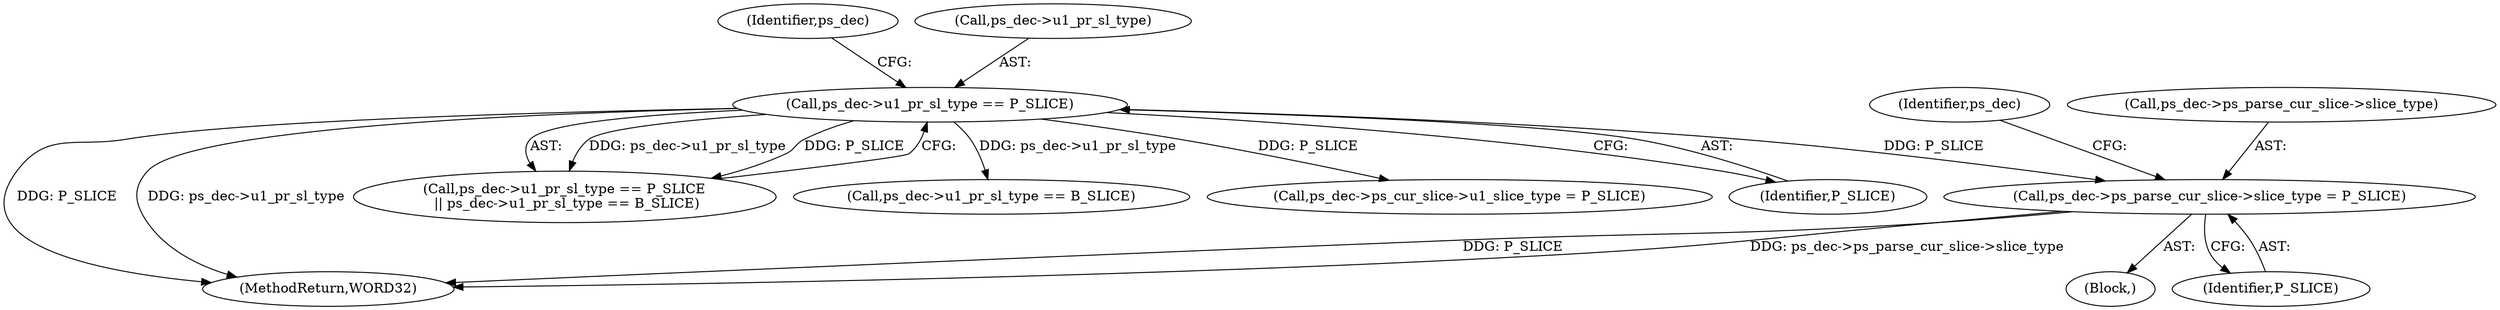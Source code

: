 digraph "0_Android_4a524d3a8ae9aa20c36430008e6bd429443f8f1d_1@pointer" {
"1000861" [label="(Call,ps_dec->ps_parse_cur_slice->slice_type = P_SLICE)"];
"1000573" [label="(Call,ps_dec->u1_pr_sl_type == P_SLICE)"];
"1000861" [label="(Call,ps_dec->ps_parse_cur_slice->slice_type = P_SLICE)"];
"1000577" [label="(Identifier,P_SLICE)"];
"1000580" [label="(Identifier,ps_dec)"];
"1000867" [label="(Identifier,P_SLICE)"];
"1000870" [label="(Identifier,ps_dec)"];
"1000574" [label="(Call,ps_dec->u1_pr_sl_type)"];
"1001284" [label="(MethodReturn,WORD32)"];
"1000862" [label="(Call,ps_dec->ps_parse_cur_slice->slice_type)"];
"1000572" [label="(Call,ps_dec->u1_pr_sl_type == P_SLICE\n || ps_dec->u1_pr_sl_type == B_SLICE)"];
"1000578" [label="(Call,ps_dec->u1_pr_sl_type == B_SLICE)"];
"1000573" [label="(Call,ps_dec->u1_pr_sl_type == P_SLICE)"];
"1000854" [label="(Call,ps_dec->ps_cur_slice->u1_slice_type = P_SLICE)"];
"1000136" [label="(Block,)"];
"1000861" -> "1000136"  [label="AST: "];
"1000861" -> "1000867"  [label="CFG: "];
"1000862" -> "1000861"  [label="AST: "];
"1000867" -> "1000861"  [label="AST: "];
"1000870" -> "1000861"  [label="CFG: "];
"1000861" -> "1001284"  [label="DDG: P_SLICE"];
"1000861" -> "1001284"  [label="DDG: ps_dec->ps_parse_cur_slice->slice_type"];
"1000573" -> "1000861"  [label="DDG: P_SLICE"];
"1000573" -> "1000572"  [label="AST: "];
"1000573" -> "1000577"  [label="CFG: "];
"1000574" -> "1000573"  [label="AST: "];
"1000577" -> "1000573"  [label="AST: "];
"1000580" -> "1000573"  [label="CFG: "];
"1000572" -> "1000573"  [label="CFG: "];
"1000573" -> "1001284"  [label="DDG: P_SLICE"];
"1000573" -> "1001284"  [label="DDG: ps_dec->u1_pr_sl_type"];
"1000573" -> "1000572"  [label="DDG: ps_dec->u1_pr_sl_type"];
"1000573" -> "1000572"  [label="DDG: P_SLICE"];
"1000573" -> "1000578"  [label="DDG: ps_dec->u1_pr_sl_type"];
"1000573" -> "1000854"  [label="DDG: P_SLICE"];
}
